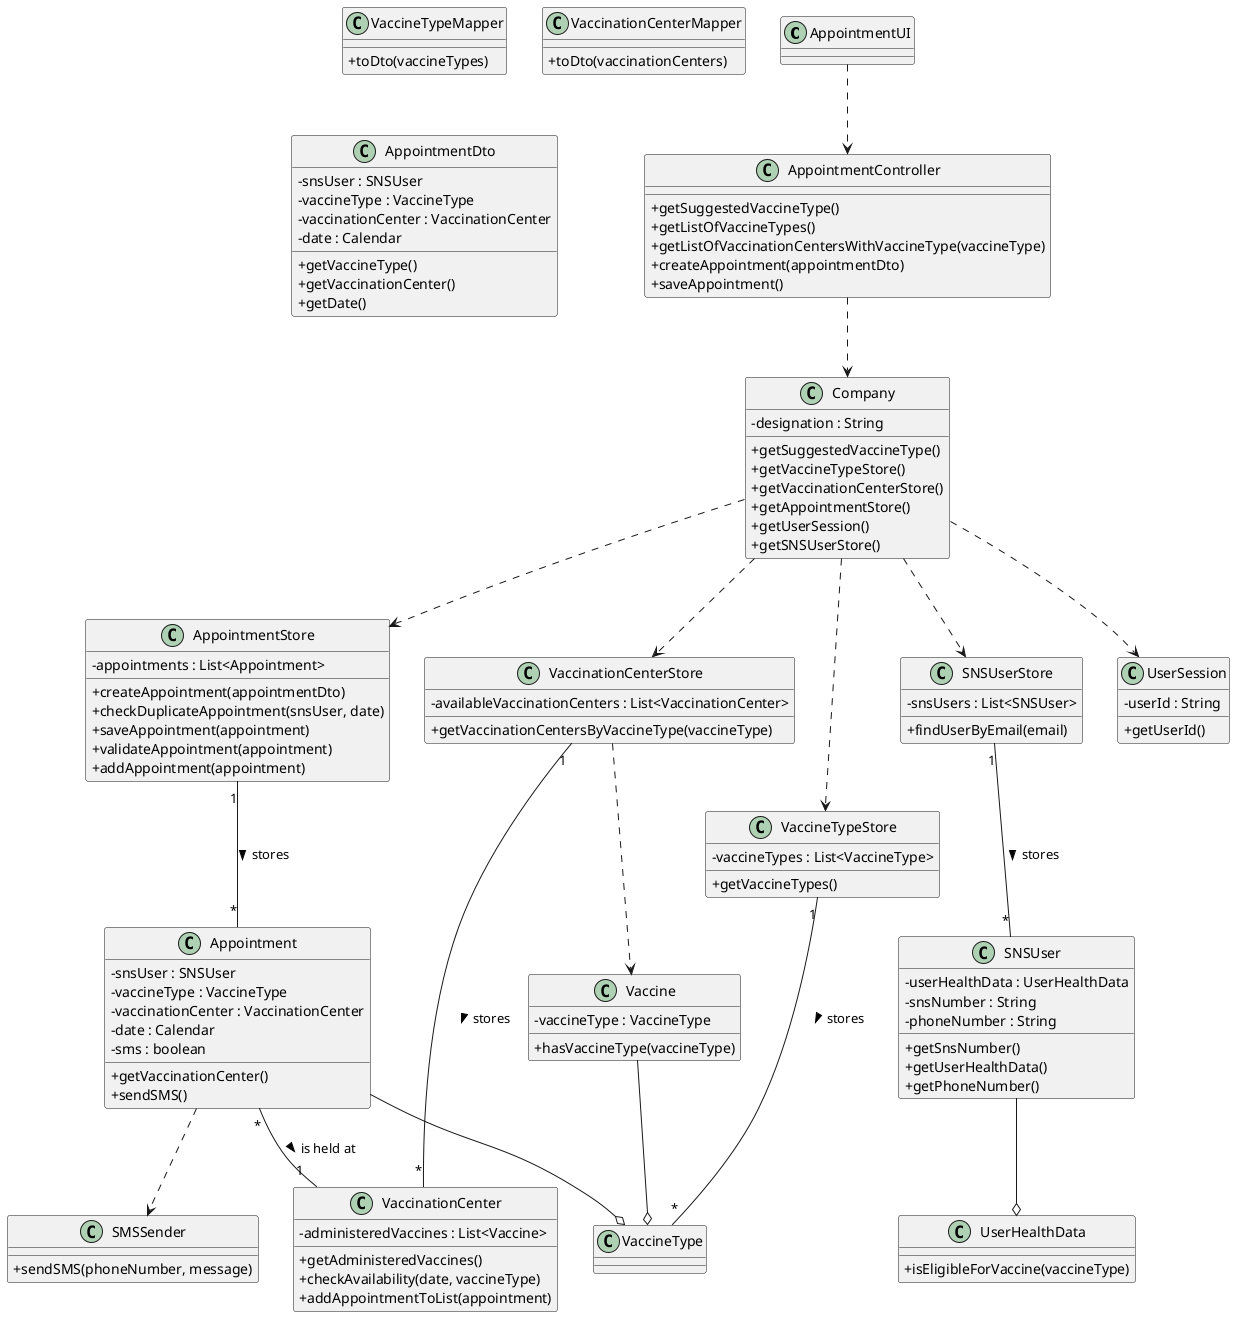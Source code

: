 @startuml US01_CD
skinparam classAttributeIconSize 0

class AppointmentUI {

}

class AppointmentController {
  +getSuggestedVaccineType()
  +getListOfVaccineTypes()
  +getListOfVaccinationCentersWithVaccineType(vaccineType)
  +createAppointment(appointmentDto)
  +saveAppointment()
}

class Appointment {
  -snsUser : SNSUser
  -vaccineType : VaccineType
  -vaccinationCenter : VaccinationCenter
  -date : Calendar
  -sms : boolean
  +getVaccinationCenter()
  +sendSMS()
}

class SMSSender {
  +sendSMS(phoneNumber, message)
}

class AppointmentStore {
  -appointments : List<Appointment>
  +createAppointment(appointmentDto)
  +checkDuplicateAppointment(snsUser, date)
  +saveAppointment(appointment)
  +validateAppointment(appointment)
  +addAppointment(appointment)
}

class Company {
  -designation : String
  +getSuggestedVaccineType()
  +getVaccineTypeStore()
  +getVaccinationCenterStore()
  +getAppointmentStore()
  +getUserSession()
  +getSNSUserStore()
}

class VaccinationCenter {
  -administeredVaccines : List<Vaccine>
  +getAdministeredVaccines()
  +checkAvailability(date, vaccineType)
  +addAppointmentToList(appointment)
}

class VaccinationCenterStore {
  -availableVaccinationCenters : List<VaccinationCenter>  
  +getVaccinationCentersByVaccineType(vaccineType)
}

class VaccineTypeStore {
  -vaccineTypes : List<VaccineType>
  +getVaccineTypes()
}

class Vaccine {
  -vaccineType : VaccineType
  +hasVaccineType(vaccineType)
}

class UserHealthData {
  +isEligibleForVaccine(vaccineType)
}

class SNSUser {
  -userHealthData : UserHealthData
  -snsNumber : String
  -phoneNumber : String
  +getSnsNumber()
  +getUserHealthData()
  +getPhoneNumber()
}

class SNSUserStore {
  -snsUsers : List<SNSUser>
  +findUserByEmail(email)
}

class UserSession {
  -userId : String
  +getUserId()
}

class VaccineType {

}

class VaccineTypeMapper {
  +toDto(vaccineTypes)
}

class VaccinationCenterMapper {
  +toDto(vaccinationCenters)
}

class AppointmentDto {
  -snsUser : SNSUser
  -vaccineType : VaccineType
  -vaccinationCenter : VaccinationCenter
  -date : Calendar
  +getVaccineType()
  +getVaccinationCenter()
  +getDate()
}

AppointmentUI ..> AppointmentController

AppointmentController ..> Company

Company ..> VaccineTypeStore
Company ..> VaccinationCenterStore
Company ..> AppointmentStore
Company ..> SNSUserStore
Company ..> UserSession

AppointmentStore "1" -- "*" Appointment : stores >

VaccinationCenterStore "1" -- "*" VaccinationCenter : stores >
VaccinationCenterStore ..> Vaccine

SNSUserStore "1" -- "*" SNSUser : stores >

VaccineTypeStore "1" -- "*" VaccineType : stores >

Appointment "*" -- "1" VaccinationCenter : is held at >
Appointment --o VaccineType
Appointment ..> SMSSender

Vaccine --o VaccineType

SNSUser --o UserHealthData

@enduml